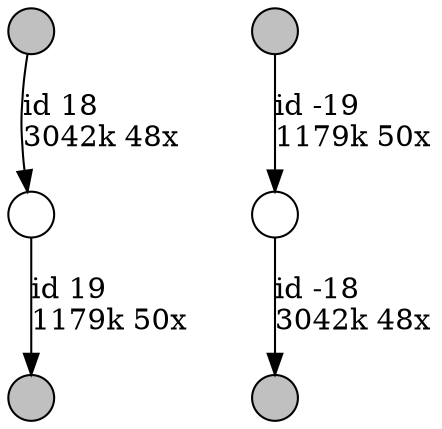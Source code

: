 digraph {
nodesep = 0.5;
node [shape = circle, label = "", height = 0.3];
"0" [style = "filled", fillcolor = "grey"];
"1" [style = "filled", fillcolor = "grey"];
"2" [style = "filled", fillcolor = "grey"];
"3" [style = "filled", fillcolor = "grey"];
"4" -> "2" [label = "id -18\l3042k 48x", color = "black"] ;
"3" -> "5" [label = "id 18\l3042k 48x", color = "black"] ;
"1" -> "4" [label = "id -19\l1179k 50x", color = "black"] ;
"5" -> "0" [label = "id 19\l1179k 50x", color = "black"] ;
}
